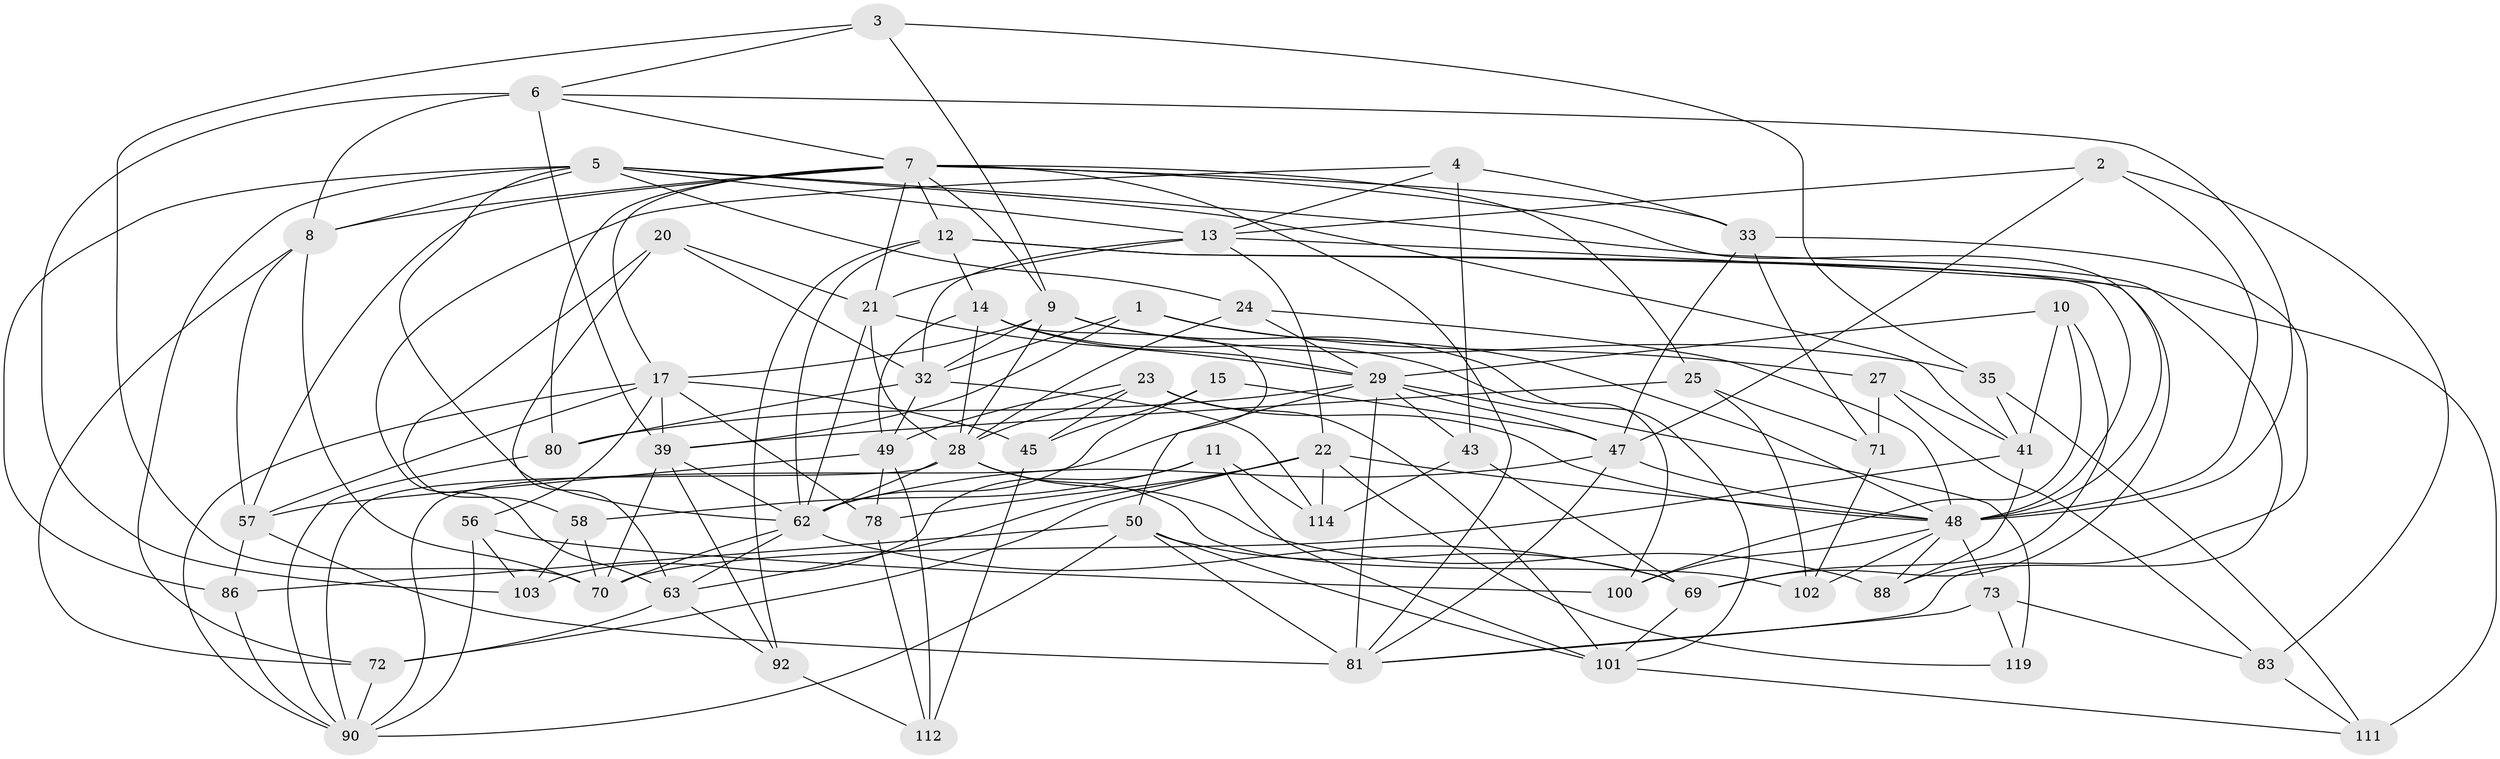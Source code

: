 // original degree distribution, {4: 1.0}
// Generated by graph-tools (version 1.1) at 2025/16/03/09/25 04:16:23]
// undirected, 62 vertices, 171 edges
graph export_dot {
graph [start="1"]
  node [color=gray90,style=filled];
  1;
  2;
  3;
  4;
  5 [super="+60+53"];
  6 [super="+34"];
  7 [super="+18+19+16"];
  8 [super="+37"];
  9 [super="+75+67"];
  10;
  11;
  12 [super="+26"];
  13 [super="+107"];
  14 [super="+36"];
  15;
  17 [super="+46"];
  20;
  21 [super="+99+106"];
  22 [super="+54"];
  23 [super="+121"];
  24;
  25;
  27;
  28 [super="+68+59"];
  29 [super="+52+31+30"];
  32 [super="+42+91"];
  33 [super="+65"];
  35;
  39 [super="+74+40"];
  41 [super="+104"];
  43;
  45;
  47 [super="+51"];
  48 [super="+61+109"];
  49 [super="+108"];
  50 [super="+55"];
  56;
  57 [super="+89"];
  58;
  62 [super="+66+82+97"];
  63 [super="+87"];
  69 [super="+84"];
  70 [super="+98"];
  71;
  72 [super="+118"];
  73;
  78;
  80;
  81 [super="+96+93"];
  83;
  86;
  88;
  90 [super="+113+95"];
  92;
  100;
  101 [super="+122"];
  102;
  103;
  111;
  112;
  114;
  119;
  1 -- 27;
  1 -- 32;
  1 -- 39;
  1 -- 48;
  2 -- 13;
  2 -- 83;
  2 -- 48;
  2 -- 47;
  3 -- 35;
  3 -- 6;
  3 -- 9;
  3 -- 70;
  4 -- 33;
  4 -- 43;
  4 -- 13;
  4 -- 63;
  5 -- 41;
  5 -- 24;
  5 -- 8;
  5 -- 13;
  5 -- 72;
  5 -- 86;
  5 -- 62;
  5 -- 81;
  6 -- 39;
  6 -- 103;
  6 -- 7;
  6 -- 8;
  6 -- 48;
  7 -- 33 [weight=2];
  7 -- 12;
  7 -- 80;
  7 -- 17;
  7 -- 9;
  7 -- 25;
  7 -- 81;
  7 -- 57;
  7 -- 48;
  7 -- 21 [weight=2];
  7 -- 8;
  8 -- 57;
  8 -- 70;
  8 -- 72;
  9 -- 101;
  9 -- 32 [weight=2];
  9 -- 28;
  9 -- 17;
  9 -- 35;
  10 -- 100;
  10 -- 69;
  10 -- 41;
  10 -- 29;
  11 -- 103;
  11 -- 114;
  11 -- 58;
  11 -- 101;
  12 -- 69;
  12 -- 48;
  12 -- 62;
  12 -- 14;
  12 -- 92;
  13 -- 22;
  13 -- 21 [weight=2];
  13 -- 111;
  13 -- 32;
  14 -- 49;
  14 -- 50;
  14 -- 100;
  14 -- 29;
  14 -- 28;
  15 -- 45;
  15 -- 62 [weight=2];
  15 -- 47;
  17 -- 39;
  17 -- 56;
  17 -- 57;
  17 -- 90;
  17 -- 45;
  17 -- 78;
  20 -- 63;
  20 -- 58;
  20 -- 32;
  20 -- 21;
  21 -- 28;
  21 -- 62;
  21 -- 29;
  22 -- 114;
  22 -- 119;
  22 -- 72 [weight=2];
  22 -- 78;
  22 -- 63;
  22 -- 48;
  23 -- 101;
  23 -- 28;
  23 -- 45;
  23 -- 48 [weight=2];
  23 -- 49;
  24 -- 29;
  24 -- 48;
  24 -- 28;
  25 -- 102;
  25 -- 71;
  25 -- 39;
  27 -- 83;
  27 -- 71;
  27 -- 41;
  28 -- 88;
  28 -- 102;
  28 -- 62 [weight=2];
  28 -- 90;
  29 -- 80;
  29 -- 119 [weight=2];
  29 -- 81 [weight=2];
  29 -- 90;
  29 -- 43;
  29 -- 47;
  32 -- 80;
  32 -- 114;
  32 -- 49;
  33 -- 88;
  33 -- 71;
  33 -- 47;
  35 -- 111;
  35 -- 41;
  39 -- 70;
  39 -- 92;
  39 -- 62 [weight=2];
  41 -- 88;
  41 -- 70;
  43 -- 114;
  43 -- 69;
  45 -- 112;
  47 -- 62 [weight=2];
  47 -- 48;
  47 -- 81;
  48 -- 73;
  48 -- 100;
  48 -- 102;
  48 -- 88;
  49 -- 78;
  49 -- 112;
  49 -- 57;
  50 -- 90;
  50 -- 69;
  50 -- 81;
  50 -- 101;
  50 -- 86;
  56 -- 100;
  56 -- 103;
  56 -- 90;
  57 -- 86;
  57 -- 81;
  58 -- 103;
  58 -- 70;
  62 -- 70;
  62 -- 63;
  62 -- 69;
  63 -- 72;
  63 -- 92;
  69 -- 101;
  71 -- 102;
  72 -- 90;
  73 -- 119;
  73 -- 83;
  73 -- 81;
  78 -- 112;
  80 -- 90;
  83 -- 111;
  86 -- 90;
  92 -- 112;
  101 -- 111;
}
